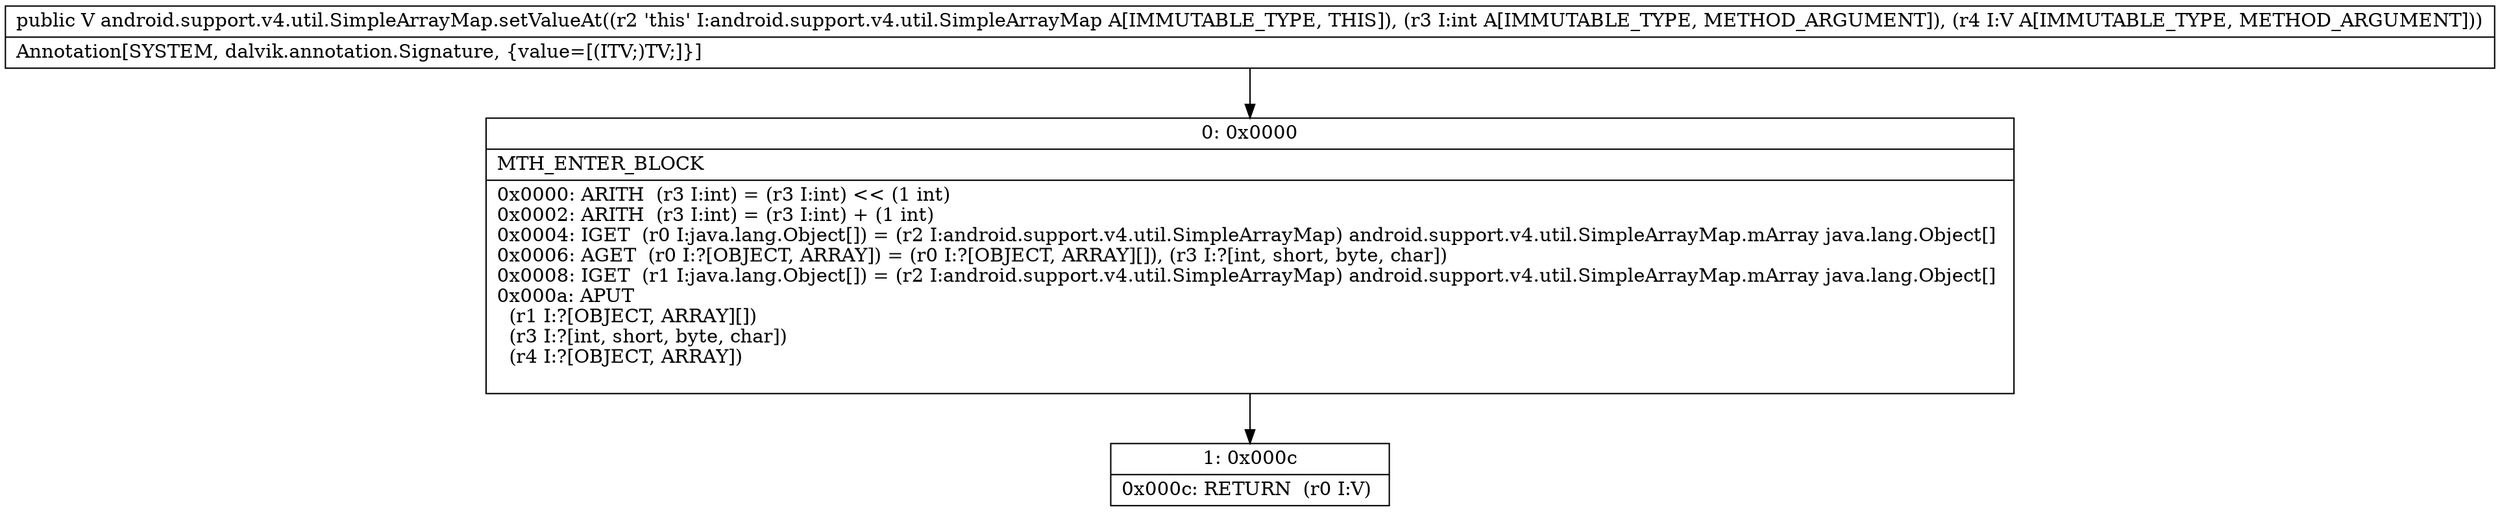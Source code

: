 digraph "CFG forandroid.support.v4.util.SimpleArrayMap.setValueAt(ILjava\/lang\/Object;)Ljava\/lang\/Object;" {
Node_0 [shape=record,label="{0\:\ 0x0000|MTH_ENTER_BLOCK\l|0x0000: ARITH  (r3 I:int) = (r3 I:int) \<\< (1 int) \l0x0002: ARITH  (r3 I:int) = (r3 I:int) + (1 int) \l0x0004: IGET  (r0 I:java.lang.Object[]) = (r2 I:android.support.v4.util.SimpleArrayMap) android.support.v4.util.SimpleArrayMap.mArray java.lang.Object[] \l0x0006: AGET  (r0 I:?[OBJECT, ARRAY]) = (r0 I:?[OBJECT, ARRAY][]), (r3 I:?[int, short, byte, char]) \l0x0008: IGET  (r1 I:java.lang.Object[]) = (r2 I:android.support.v4.util.SimpleArrayMap) android.support.v4.util.SimpleArrayMap.mArray java.lang.Object[] \l0x000a: APUT  \l  (r1 I:?[OBJECT, ARRAY][])\l  (r3 I:?[int, short, byte, char])\l  (r4 I:?[OBJECT, ARRAY])\l \l}"];
Node_1 [shape=record,label="{1\:\ 0x000c|0x000c: RETURN  (r0 I:V) \l}"];
MethodNode[shape=record,label="{public V android.support.v4.util.SimpleArrayMap.setValueAt((r2 'this' I:android.support.v4.util.SimpleArrayMap A[IMMUTABLE_TYPE, THIS]), (r3 I:int A[IMMUTABLE_TYPE, METHOD_ARGUMENT]), (r4 I:V A[IMMUTABLE_TYPE, METHOD_ARGUMENT]))  | Annotation[SYSTEM, dalvik.annotation.Signature, \{value=[(ITV;)TV;]\}]\l}"];
MethodNode -> Node_0;
Node_0 -> Node_1;
}

